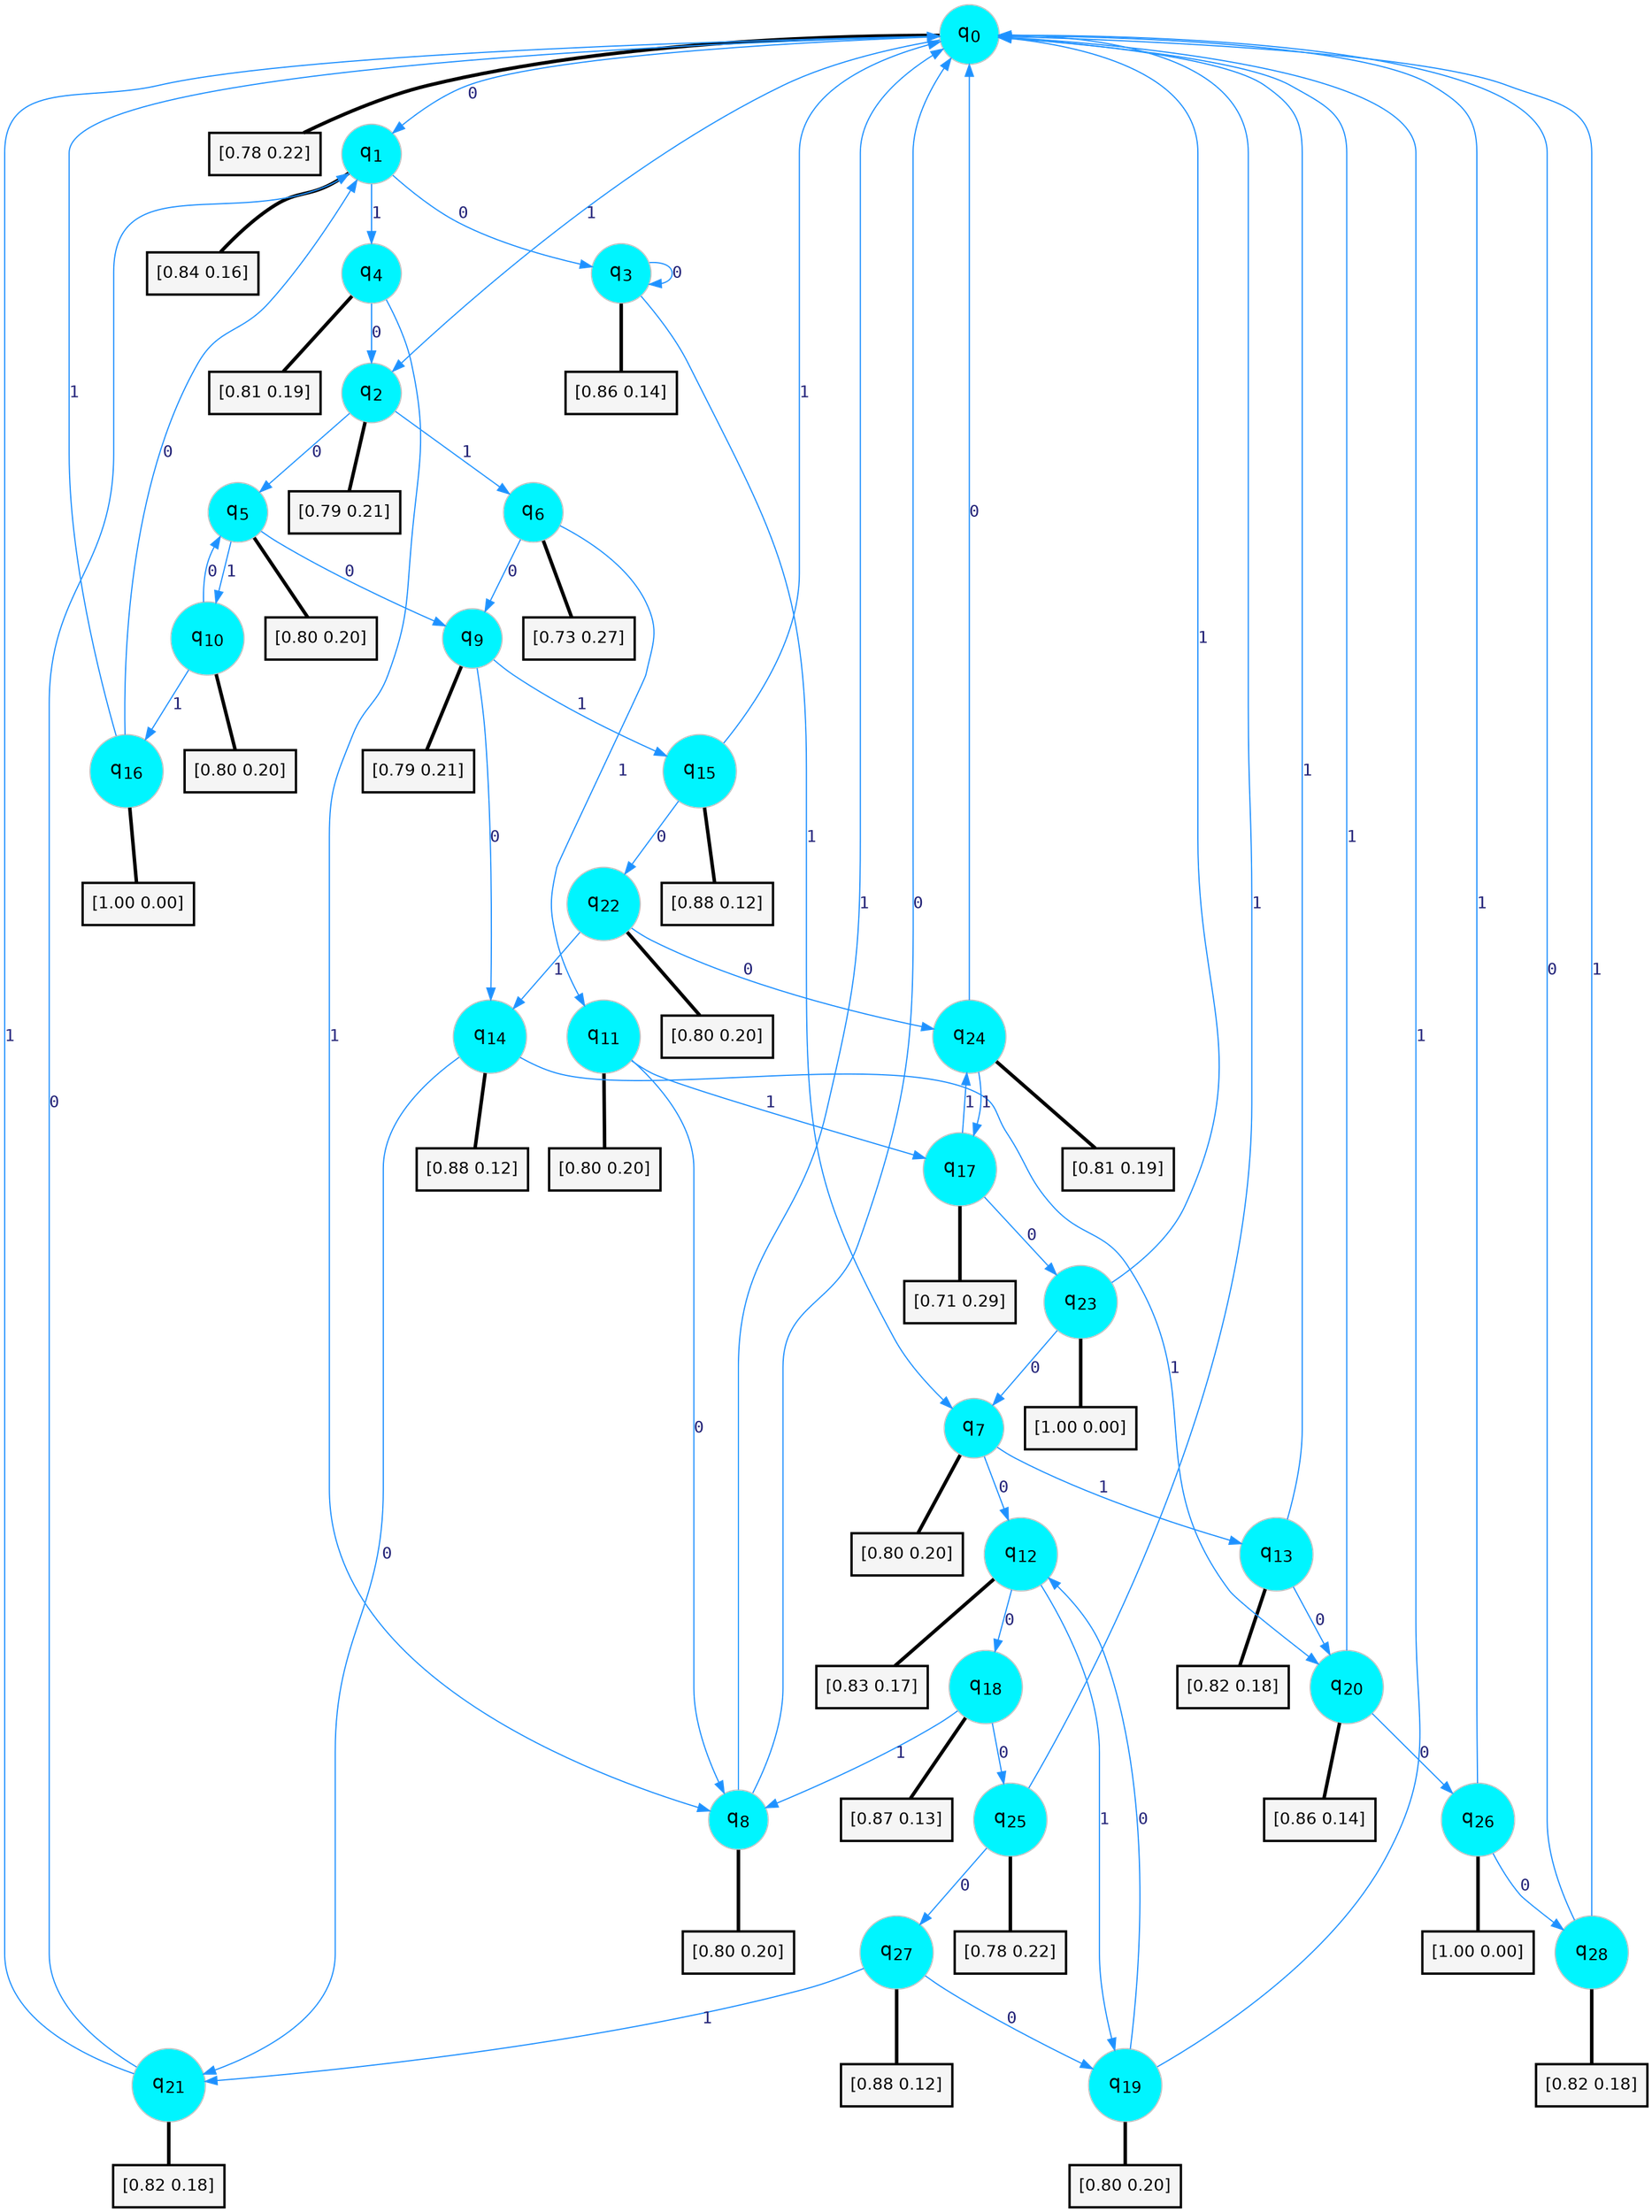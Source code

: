digraph G {
graph [
bgcolor=transparent, dpi=300, rankdir=TD, size="40,25"];
node [
color=gray, fillcolor=turquoise1, fontcolor=black, fontname=Helvetica, fontsize=16, fontweight=bold, shape=circle, style=filled];
edge [
arrowsize=1, color=dodgerblue1, fontcolor=midnightblue, fontname=courier, fontweight=bold, penwidth=1, style=solid, weight=20];
0[label=<q<SUB>0</SUB>>];
1[label=<q<SUB>1</SUB>>];
2[label=<q<SUB>2</SUB>>];
3[label=<q<SUB>3</SUB>>];
4[label=<q<SUB>4</SUB>>];
5[label=<q<SUB>5</SUB>>];
6[label=<q<SUB>6</SUB>>];
7[label=<q<SUB>7</SUB>>];
8[label=<q<SUB>8</SUB>>];
9[label=<q<SUB>9</SUB>>];
10[label=<q<SUB>10</SUB>>];
11[label=<q<SUB>11</SUB>>];
12[label=<q<SUB>12</SUB>>];
13[label=<q<SUB>13</SUB>>];
14[label=<q<SUB>14</SUB>>];
15[label=<q<SUB>15</SUB>>];
16[label=<q<SUB>16</SUB>>];
17[label=<q<SUB>17</SUB>>];
18[label=<q<SUB>18</SUB>>];
19[label=<q<SUB>19</SUB>>];
20[label=<q<SUB>20</SUB>>];
21[label=<q<SUB>21</SUB>>];
22[label=<q<SUB>22</SUB>>];
23[label=<q<SUB>23</SUB>>];
24[label=<q<SUB>24</SUB>>];
25[label=<q<SUB>25</SUB>>];
26[label=<q<SUB>26</SUB>>];
27[label=<q<SUB>27</SUB>>];
28[label=<q<SUB>28</SUB>>];
29[label="[0.78 0.22]", shape=box,fontcolor=black, fontname=Helvetica, fontsize=14, penwidth=2, fillcolor=whitesmoke,color=black];
30[label="[0.84 0.16]", shape=box,fontcolor=black, fontname=Helvetica, fontsize=14, penwidth=2, fillcolor=whitesmoke,color=black];
31[label="[0.79 0.21]", shape=box,fontcolor=black, fontname=Helvetica, fontsize=14, penwidth=2, fillcolor=whitesmoke,color=black];
32[label="[0.86 0.14]", shape=box,fontcolor=black, fontname=Helvetica, fontsize=14, penwidth=2, fillcolor=whitesmoke,color=black];
33[label="[0.81 0.19]", shape=box,fontcolor=black, fontname=Helvetica, fontsize=14, penwidth=2, fillcolor=whitesmoke,color=black];
34[label="[0.80 0.20]", shape=box,fontcolor=black, fontname=Helvetica, fontsize=14, penwidth=2, fillcolor=whitesmoke,color=black];
35[label="[0.73 0.27]", shape=box,fontcolor=black, fontname=Helvetica, fontsize=14, penwidth=2, fillcolor=whitesmoke,color=black];
36[label="[0.80 0.20]", shape=box,fontcolor=black, fontname=Helvetica, fontsize=14, penwidth=2, fillcolor=whitesmoke,color=black];
37[label="[0.80 0.20]", shape=box,fontcolor=black, fontname=Helvetica, fontsize=14, penwidth=2, fillcolor=whitesmoke,color=black];
38[label="[0.79 0.21]", shape=box,fontcolor=black, fontname=Helvetica, fontsize=14, penwidth=2, fillcolor=whitesmoke,color=black];
39[label="[0.80 0.20]", shape=box,fontcolor=black, fontname=Helvetica, fontsize=14, penwidth=2, fillcolor=whitesmoke,color=black];
40[label="[0.80 0.20]", shape=box,fontcolor=black, fontname=Helvetica, fontsize=14, penwidth=2, fillcolor=whitesmoke,color=black];
41[label="[0.83 0.17]", shape=box,fontcolor=black, fontname=Helvetica, fontsize=14, penwidth=2, fillcolor=whitesmoke,color=black];
42[label="[0.82 0.18]", shape=box,fontcolor=black, fontname=Helvetica, fontsize=14, penwidth=2, fillcolor=whitesmoke,color=black];
43[label="[0.88 0.12]", shape=box,fontcolor=black, fontname=Helvetica, fontsize=14, penwidth=2, fillcolor=whitesmoke,color=black];
44[label="[0.88 0.12]", shape=box,fontcolor=black, fontname=Helvetica, fontsize=14, penwidth=2, fillcolor=whitesmoke,color=black];
45[label="[1.00 0.00]", shape=box,fontcolor=black, fontname=Helvetica, fontsize=14, penwidth=2, fillcolor=whitesmoke,color=black];
46[label="[0.71 0.29]", shape=box,fontcolor=black, fontname=Helvetica, fontsize=14, penwidth=2, fillcolor=whitesmoke,color=black];
47[label="[0.87 0.13]", shape=box,fontcolor=black, fontname=Helvetica, fontsize=14, penwidth=2, fillcolor=whitesmoke,color=black];
48[label="[0.80 0.20]", shape=box,fontcolor=black, fontname=Helvetica, fontsize=14, penwidth=2, fillcolor=whitesmoke,color=black];
49[label="[0.86 0.14]", shape=box,fontcolor=black, fontname=Helvetica, fontsize=14, penwidth=2, fillcolor=whitesmoke,color=black];
50[label="[0.82 0.18]", shape=box,fontcolor=black, fontname=Helvetica, fontsize=14, penwidth=2, fillcolor=whitesmoke,color=black];
51[label="[0.80 0.20]", shape=box,fontcolor=black, fontname=Helvetica, fontsize=14, penwidth=2, fillcolor=whitesmoke,color=black];
52[label="[1.00 0.00]", shape=box,fontcolor=black, fontname=Helvetica, fontsize=14, penwidth=2, fillcolor=whitesmoke,color=black];
53[label="[0.81 0.19]", shape=box,fontcolor=black, fontname=Helvetica, fontsize=14, penwidth=2, fillcolor=whitesmoke,color=black];
54[label="[0.78 0.22]", shape=box,fontcolor=black, fontname=Helvetica, fontsize=14, penwidth=2, fillcolor=whitesmoke,color=black];
55[label="[1.00 0.00]", shape=box,fontcolor=black, fontname=Helvetica, fontsize=14, penwidth=2, fillcolor=whitesmoke,color=black];
56[label="[0.88 0.12]", shape=box,fontcolor=black, fontname=Helvetica, fontsize=14, penwidth=2, fillcolor=whitesmoke,color=black];
57[label="[0.82 0.18]", shape=box,fontcolor=black, fontname=Helvetica, fontsize=14, penwidth=2, fillcolor=whitesmoke,color=black];
0->1 [label=0];
0->2 [label=1];
0->29 [arrowhead=none, penwidth=3,color=black];
1->3 [label=0];
1->4 [label=1];
1->30 [arrowhead=none, penwidth=3,color=black];
2->5 [label=0];
2->6 [label=1];
2->31 [arrowhead=none, penwidth=3,color=black];
3->3 [label=0];
3->7 [label=1];
3->32 [arrowhead=none, penwidth=3,color=black];
4->2 [label=0];
4->8 [label=1];
4->33 [arrowhead=none, penwidth=3,color=black];
5->9 [label=0];
5->10 [label=1];
5->34 [arrowhead=none, penwidth=3,color=black];
6->9 [label=0];
6->11 [label=1];
6->35 [arrowhead=none, penwidth=3,color=black];
7->12 [label=0];
7->13 [label=1];
7->36 [arrowhead=none, penwidth=3,color=black];
8->0 [label=0];
8->0 [label=1];
8->37 [arrowhead=none, penwidth=3,color=black];
9->14 [label=0];
9->15 [label=1];
9->38 [arrowhead=none, penwidth=3,color=black];
10->5 [label=0];
10->16 [label=1];
10->39 [arrowhead=none, penwidth=3,color=black];
11->8 [label=0];
11->17 [label=1];
11->40 [arrowhead=none, penwidth=3,color=black];
12->18 [label=0];
12->19 [label=1];
12->41 [arrowhead=none, penwidth=3,color=black];
13->20 [label=0];
13->0 [label=1];
13->42 [arrowhead=none, penwidth=3,color=black];
14->21 [label=0];
14->20 [label=1];
14->43 [arrowhead=none, penwidth=3,color=black];
15->22 [label=0];
15->0 [label=1];
15->44 [arrowhead=none, penwidth=3,color=black];
16->1 [label=0];
16->0 [label=1];
16->45 [arrowhead=none, penwidth=3,color=black];
17->23 [label=0];
17->24 [label=1];
17->46 [arrowhead=none, penwidth=3,color=black];
18->25 [label=0];
18->8 [label=1];
18->47 [arrowhead=none, penwidth=3,color=black];
19->12 [label=0];
19->0 [label=1];
19->48 [arrowhead=none, penwidth=3,color=black];
20->26 [label=0];
20->0 [label=1];
20->49 [arrowhead=none, penwidth=3,color=black];
21->1 [label=0];
21->0 [label=1];
21->50 [arrowhead=none, penwidth=3,color=black];
22->24 [label=0];
22->14 [label=1];
22->51 [arrowhead=none, penwidth=3,color=black];
23->7 [label=0];
23->0 [label=1];
23->52 [arrowhead=none, penwidth=3,color=black];
24->0 [label=0];
24->17 [label=1];
24->53 [arrowhead=none, penwidth=3,color=black];
25->27 [label=0];
25->0 [label=1];
25->54 [arrowhead=none, penwidth=3,color=black];
26->28 [label=0];
26->0 [label=1];
26->55 [arrowhead=none, penwidth=3,color=black];
27->19 [label=0];
27->21 [label=1];
27->56 [arrowhead=none, penwidth=3,color=black];
28->0 [label=0];
28->0 [label=1];
28->57 [arrowhead=none, penwidth=3,color=black];
}
